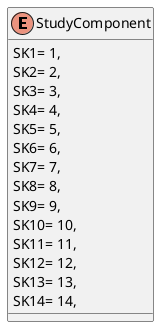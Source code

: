@startuml
enum StudyComponent {
    SK1= 1,
    SK2= 2,
    SK3= 3,
    SK4= 4,
    SK5= 5,
    SK6= 6,
    SK7= 7,
    SK8= 8,
    SK9= 9,
    SK10= 10,
    SK11= 11,
    SK12= 12,
    SK13= 13,
    SK14= 14,
}
@enduml
